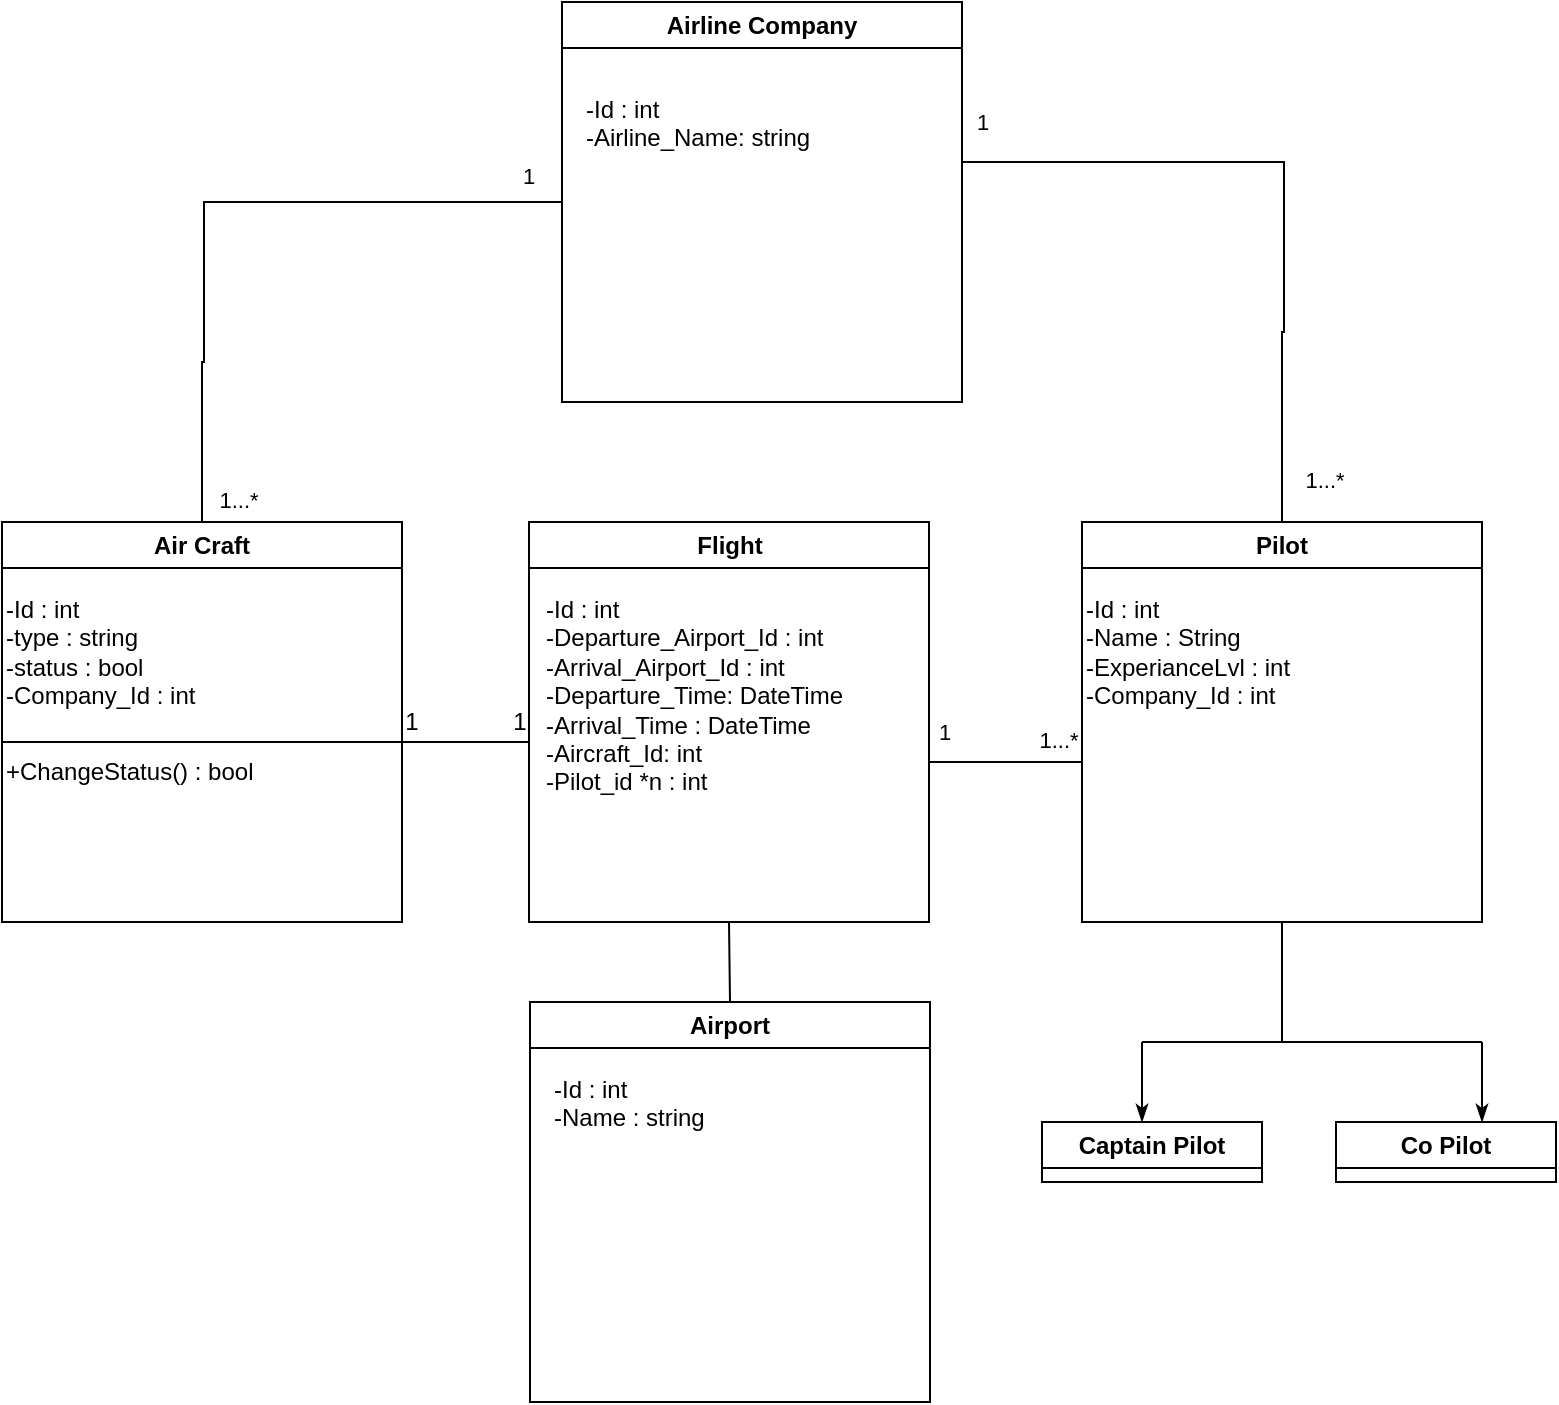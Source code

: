 <mxfile version="23.1.6" type="github">
  <diagram name="Sayfa -1" id="tzNZq0ZxW2mx2WXj_0a-">
    <mxGraphModel dx="1257" dy="669" grid="1" gridSize="10" guides="1" tooltips="1" connect="1" arrows="1" fold="1" page="1" pageScale="1" pageWidth="827" pageHeight="1169" math="0" shadow="0">
      <root>
        <mxCell id="0" />
        <mxCell id="1" parent="0" />
        <mxCell id="SW4LgxW7FBOAh8qteJpU-1" value="Airline Company" style="swimlane;whiteSpace=wrap;html=1;" vertex="1" parent="1">
          <mxGeometry x="330" y="20" width="200" height="200" as="geometry" />
        </mxCell>
        <mxCell id="SW4LgxW7FBOAh8qteJpU-10" value="-Id : int&lt;br&gt;-Airline_Name: string&lt;div&gt;&lt;br/&gt;&lt;/div&gt;" style="text;html=1;align=left;verticalAlign=top;whiteSpace=wrap;rounded=0;" vertex="1" parent="SW4LgxW7FBOAh8qteJpU-1">
          <mxGeometry x="10" y="40" width="180" height="140" as="geometry" />
        </mxCell>
        <mxCell id="SW4LgxW7FBOAh8qteJpU-7" style="edgeStyle=orthogonalEdgeStyle;rounded=0;orthogonalLoop=1;jettySize=auto;html=1;exitX=0.5;exitY=0;exitDx=0;exitDy=0;entryX=0;entryY=0.5;entryDx=0;entryDy=0;endArrow=none;endFill=0;" edge="1" parent="1" source="SW4LgxW7FBOAh8qteJpU-2" target="SW4LgxW7FBOAh8qteJpU-1">
          <mxGeometry relative="1" as="geometry">
            <mxPoint x="150" y="120" as="targetPoint" />
            <Array as="points">
              <mxPoint x="150" y="200" />
              <mxPoint x="151" y="200" />
              <mxPoint x="151" y="120" />
            </Array>
          </mxGeometry>
        </mxCell>
        <mxCell id="SW4LgxW7FBOAh8qteJpU-2" value="Air Craft" style="swimlane;whiteSpace=wrap;html=1;" vertex="1" parent="1">
          <mxGeometry x="50" y="280" width="200" height="200" as="geometry" />
        </mxCell>
        <mxCell id="SW4LgxW7FBOAh8qteJpU-11" value="-Id : int&lt;br&gt;-type : string&lt;br&gt;-status : bool&lt;br&gt;-Company_Id : int" style="text;html=1;align=left;verticalAlign=top;whiteSpace=wrap;rounded=0;" vertex="1" parent="SW4LgxW7FBOAh8qteJpU-2">
          <mxGeometry y="30" width="200" height="70" as="geometry" />
        </mxCell>
        <mxCell id="SW4LgxW7FBOAh8qteJpU-12" value="" style="endArrow=none;html=1;rounded=0;" edge="1" parent="SW4LgxW7FBOAh8qteJpU-2">
          <mxGeometry width="50" height="50" relative="1" as="geometry">
            <mxPoint y="110" as="sourcePoint" />
            <mxPoint x="200" y="110" as="targetPoint" />
          </mxGeometry>
        </mxCell>
        <mxCell id="SW4LgxW7FBOAh8qteJpU-13" value="+ChangeStatus() : bool" style="text;html=1;align=left;verticalAlign=middle;whiteSpace=wrap;rounded=0;" vertex="1" parent="SW4LgxW7FBOAh8qteJpU-2">
          <mxGeometry y="110" width="190" height="30" as="geometry" />
        </mxCell>
        <mxCell id="SW4LgxW7FBOAh8qteJpU-4" style="edgeStyle=orthogonalEdgeStyle;rounded=0;orthogonalLoop=1;jettySize=auto;html=1;endArrow=none;endFill=0;" edge="1" parent="1" source="SW4LgxW7FBOAh8qteJpU-3">
          <mxGeometry relative="1" as="geometry">
            <mxPoint x="530" y="100" as="targetPoint" />
            <Array as="points">
              <mxPoint x="690" y="185" />
              <mxPoint x="691" y="185" />
            </Array>
          </mxGeometry>
        </mxCell>
        <mxCell id="SW4LgxW7FBOAh8qteJpU-5" value="1" style="edgeLabel;html=1;align=center;verticalAlign=middle;resizable=0;points=[];" vertex="1" connectable="0" parent="SW4LgxW7FBOAh8qteJpU-4">
          <mxGeometry x="1" y="6" relative="1" as="geometry">
            <mxPoint x="10" y="-26" as="offset" />
          </mxGeometry>
        </mxCell>
        <mxCell id="SW4LgxW7FBOAh8qteJpU-3" value="Pilot" style="swimlane;whiteSpace=wrap;html=1;" vertex="1" parent="1">
          <mxGeometry x="590" y="280" width="200" height="200" as="geometry" />
        </mxCell>
        <mxCell id="SW4LgxW7FBOAh8qteJpU-14" value="-Id : int&lt;br&gt;-Name : String&lt;br&gt;-ExperianceLvl : int&lt;br&gt;-Company_Id : int" style="text;html=1;align=left;verticalAlign=top;whiteSpace=wrap;rounded=0;" vertex="1" parent="SW4LgxW7FBOAh8qteJpU-3">
          <mxGeometry y="30" width="200" height="80" as="geometry" />
        </mxCell>
        <mxCell id="SW4LgxW7FBOAh8qteJpU-6" value="1...*" style="edgeLabel;html=1;align=center;verticalAlign=middle;resizable=0;points=[];" vertex="1" connectable="0" parent="1">
          <mxGeometry x="703" y="260" as="geometry">
            <mxPoint x="8" y="-1" as="offset" />
          </mxGeometry>
        </mxCell>
        <mxCell id="SW4LgxW7FBOAh8qteJpU-8" value="1" style="edgeLabel;html=1;align=center;verticalAlign=middle;resizable=0;points=[];" vertex="1" connectable="0" parent="1">
          <mxGeometry x="560" y="90" as="geometry">
            <mxPoint x="-247" y="17" as="offset" />
          </mxGeometry>
        </mxCell>
        <mxCell id="SW4LgxW7FBOAh8qteJpU-9" value="1...*" style="edgeLabel;html=1;align=center;verticalAlign=middle;resizable=0;points=[];" vertex="1" connectable="0" parent="1">
          <mxGeometry x="160" y="270" as="geometry">
            <mxPoint x="8" y="-1" as="offset" />
          </mxGeometry>
        </mxCell>
        <mxCell id="SW4LgxW7FBOAh8qteJpU-15" value="" style="endArrow=none;html=1;rounded=0;" edge="1" parent="1">
          <mxGeometry width="50" height="50" relative="1" as="geometry">
            <mxPoint x="690" y="540" as="sourcePoint" />
            <mxPoint x="690" y="480" as="targetPoint" />
          </mxGeometry>
        </mxCell>
        <mxCell id="SW4LgxW7FBOAh8qteJpU-16" value="" style="endArrow=none;html=1;rounded=0;" edge="1" parent="1">
          <mxGeometry width="50" height="50" relative="1" as="geometry">
            <mxPoint x="620" y="540" as="sourcePoint" />
            <mxPoint x="790" y="540" as="targetPoint" />
          </mxGeometry>
        </mxCell>
        <mxCell id="SW4LgxW7FBOAh8qteJpU-17" value="Captain Pilot" style="swimlane;whiteSpace=wrap;html=1;" vertex="1" collapsed="1" parent="1">
          <mxGeometry x="570" y="580" width="110" height="30" as="geometry">
            <mxRectangle x="310" y="480" width="110" height="70" as="alternateBounds" />
          </mxGeometry>
        </mxCell>
        <mxCell id="SW4LgxW7FBOAh8qteJpU-18" value="Co Pilot" style="swimlane;whiteSpace=wrap;html=1;" vertex="1" collapsed="1" parent="1">
          <mxGeometry x="717" y="580" width="110" height="30" as="geometry">
            <mxRectangle x="310" y="480" width="110" height="70" as="alternateBounds" />
          </mxGeometry>
        </mxCell>
        <mxCell id="SW4LgxW7FBOAh8qteJpU-19" value="" style="endArrow=classicThin;html=1;rounded=0;endFill=1;" edge="1" parent="1">
          <mxGeometry width="50" height="50" relative="1" as="geometry">
            <mxPoint x="620" y="540" as="sourcePoint" />
            <mxPoint x="620" y="580" as="targetPoint" />
          </mxGeometry>
        </mxCell>
        <mxCell id="SW4LgxW7FBOAh8qteJpU-20" value="" style="endArrow=classicThin;html=1;rounded=0;endFill=1;" edge="1" parent="1">
          <mxGeometry width="50" height="50" relative="1" as="geometry">
            <mxPoint x="790" y="540" as="sourcePoint" />
            <mxPoint x="790" y="580" as="targetPoint" />
          </mxGeometry>
        </mxCell>
        <mxCell id="SW4LgxW7FBOAh8qteJpU-21" value="Flight" style="swimlane;whiteSpace=wrap;html=1;" vertex="1" parent="1">
          <mxGeometry x="313.5" y="280" width="200" height="200" as="geometry" />
        </mxCell>
        <mxCell id="SW4LgxW7FBOAh8qteJpU-23" value="-Id : int&lt;br&gt;-Departure_Airport_Id : int&lt;br&gt;-Arrival_Airport_Id : int&lt;br&gt;-Departure_Time: DateTime&lt;br&gt;-Arrival_Time : DateTime&lt;br&gt;-Aircraft_Id: int&lt;br&gt;-Pilot_id *n : int&amp;nbsp;" style="text;html=1;align=left;verticalAlign=top;whiteSpace=wrap;rounded=0;" vertex="1" parent="SW4LgxW7FBOAh8qteJpU-21">
          <mxGeometry x="6.5" y="30" width="183.5" height="160" as="geometry" />
        </mxCell>
        <mxCell id="SW4LgxW7FBOAh8qteJpU-24" value="" style="endArrow=none;html=1;rounded=0;" edge="1" parent="1">
          <mxGeometry width="50" height="50" relative="1" as="geometry">
            <mxPoint x="250" y="390" as="sourcePoint" />
            <mxPoint x="313.5" y="390" as="targetPoint" />
          </mxGeometry>
        </mxCell>
        <mxCell id="SW4LgxW7FBOAh8qteJpU-25" value="" style="endArrow=none;html=1;rounded=0;" edge="1" parent="1">
          <mxGeometry width="50" height="50" relative="1" as="geometry">
            <mxPoint x="513.5" y="400" as="sourcePoint" />
            <mxPoint x="590" y="400" as="targetPoint" />
          </mxGeometry>
        </mxCell>
        <mxCell id="SW4LgxW7FBOAh8qteJpU-26" value="1...*" style="edgeLabel;html=1;align=center;verticalAlign=middle;resizable=0;points=[];" vertex="1" connectable="0" parent="1">
          <mxGeometry x="570" y="390" as="geometry">
            <mxPoint x="8" y="-1" as="offset" />
          </mxGeometry>
        </mxCell>
        <mxCell id="SW4LgxW7FBOAh8qteJpU-27" value="1" style="edgeLabel;html=1;align=center;verticalAlign=middle;resizable=0;points=[];" vertex="1" connectable="0" parent="1">
          <mxGeometry x="550" y="140" as="geometry">
            <mxPoint x="-29" y="245" as="offset" />
          </mxGeometry>
        </mxCell>
        <mxCell id="SW4LgxW7FBOAh8qteJpU-28" value="1" style="text;html=1;align=center;verticalAlign=middle;whiteSpace=wrap;rounded=0;" vertex="1" parent="1">
          <mxGeometry x="250" y="370" width="10" height="20" as="geometry" />
        </mxCell>
        <mxCell id="SW4LgxW7FBOAh8qteJpU-29" value="1" style="text;html=1;align=center;verticalAlign=middle;whiteSpace=wrap;rounded=0;" vertex="1" parent="1">
          <mxGeometry x="303.5" y="370" width="10" height="20" as="geometry" />
        </mxCell>
        <mxCell id="SW4LgxW7FBOAh8qteJpU-30" value="Airport" style="swimlane;whiteSpace=wrap;html=1;" vertex="1" parent="1">
          <mxGeometry x="314" y="520" width="200" height="200" as="geometry" />
        </mxCell>
        <mxCell id="SW4LgxW7FBOAh8qteJpU-31" value="-Id : int&lt;br&gt;-Name : string" style="text;html=1;align=left;verticalAlign=top;whiteSpace=wrap;rounded=0;" vertex="1" parent="SW4LgxW7FBOAh8qteJpU-30">
          <mxGeometry x="10" y="30" width="180" height="160" as="geometry" />
        </mxCell>
        <mxCell id="SW4LgxW7FBOAh8qteJpU-32" value="" style="endArrow=none;html=1;rounded=0;entryX=0.5;entryY=1;entryDx=0;entryDy=0;exitX=0.5;exitY=0;exitDx=0;exitDy=0;" edge="1" parent="1" source="SW4LgxW7FBOAh8qteJpU-30" target="SW4LgxW7FBOAh8qteJpU-21">
          <mxGeometry width="50" height="50" relative="1" as="geometry">
            <mxPoint x="410" y="570" as="sourcePoint" />
            <mxPoint x="460" y="520" as="targetPoint" />
          </mxGeometry>
        </mxCell>
      </root>
    </mxGraphModel>
  </diagram>
</mxfile>
